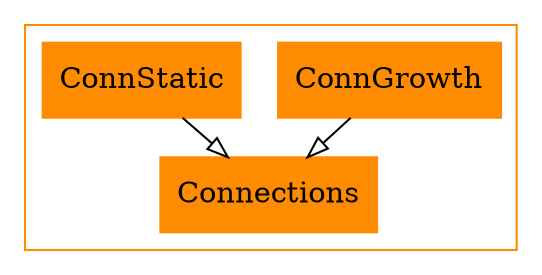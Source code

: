 digraph{

	subgraph clusterConnections {
		color = darkorange
		node [shape = record, color = darkorange];

		ConnGrowth[label = ConnGrowth, style = filled];
		ConnStatic[label = ConnStatic, style = filled];
		Connections[label = Connections, style = filled];


		//------LAYOUT FOR SUBGRAPH------


		rankdir = BT; // Rank Direction Bottom to Top
		nodesep = 0.96; // Node Separation
		ranksep = 0.96; // Rank Separation


		//INHERITANCE//


		ConnGrowth -> Connections [arrowhead=empty];

		ConnStatic -> Connections [arrowhead=empty];


		//COMPOSITION//

	}//end subgraph Connections
}//end digraph